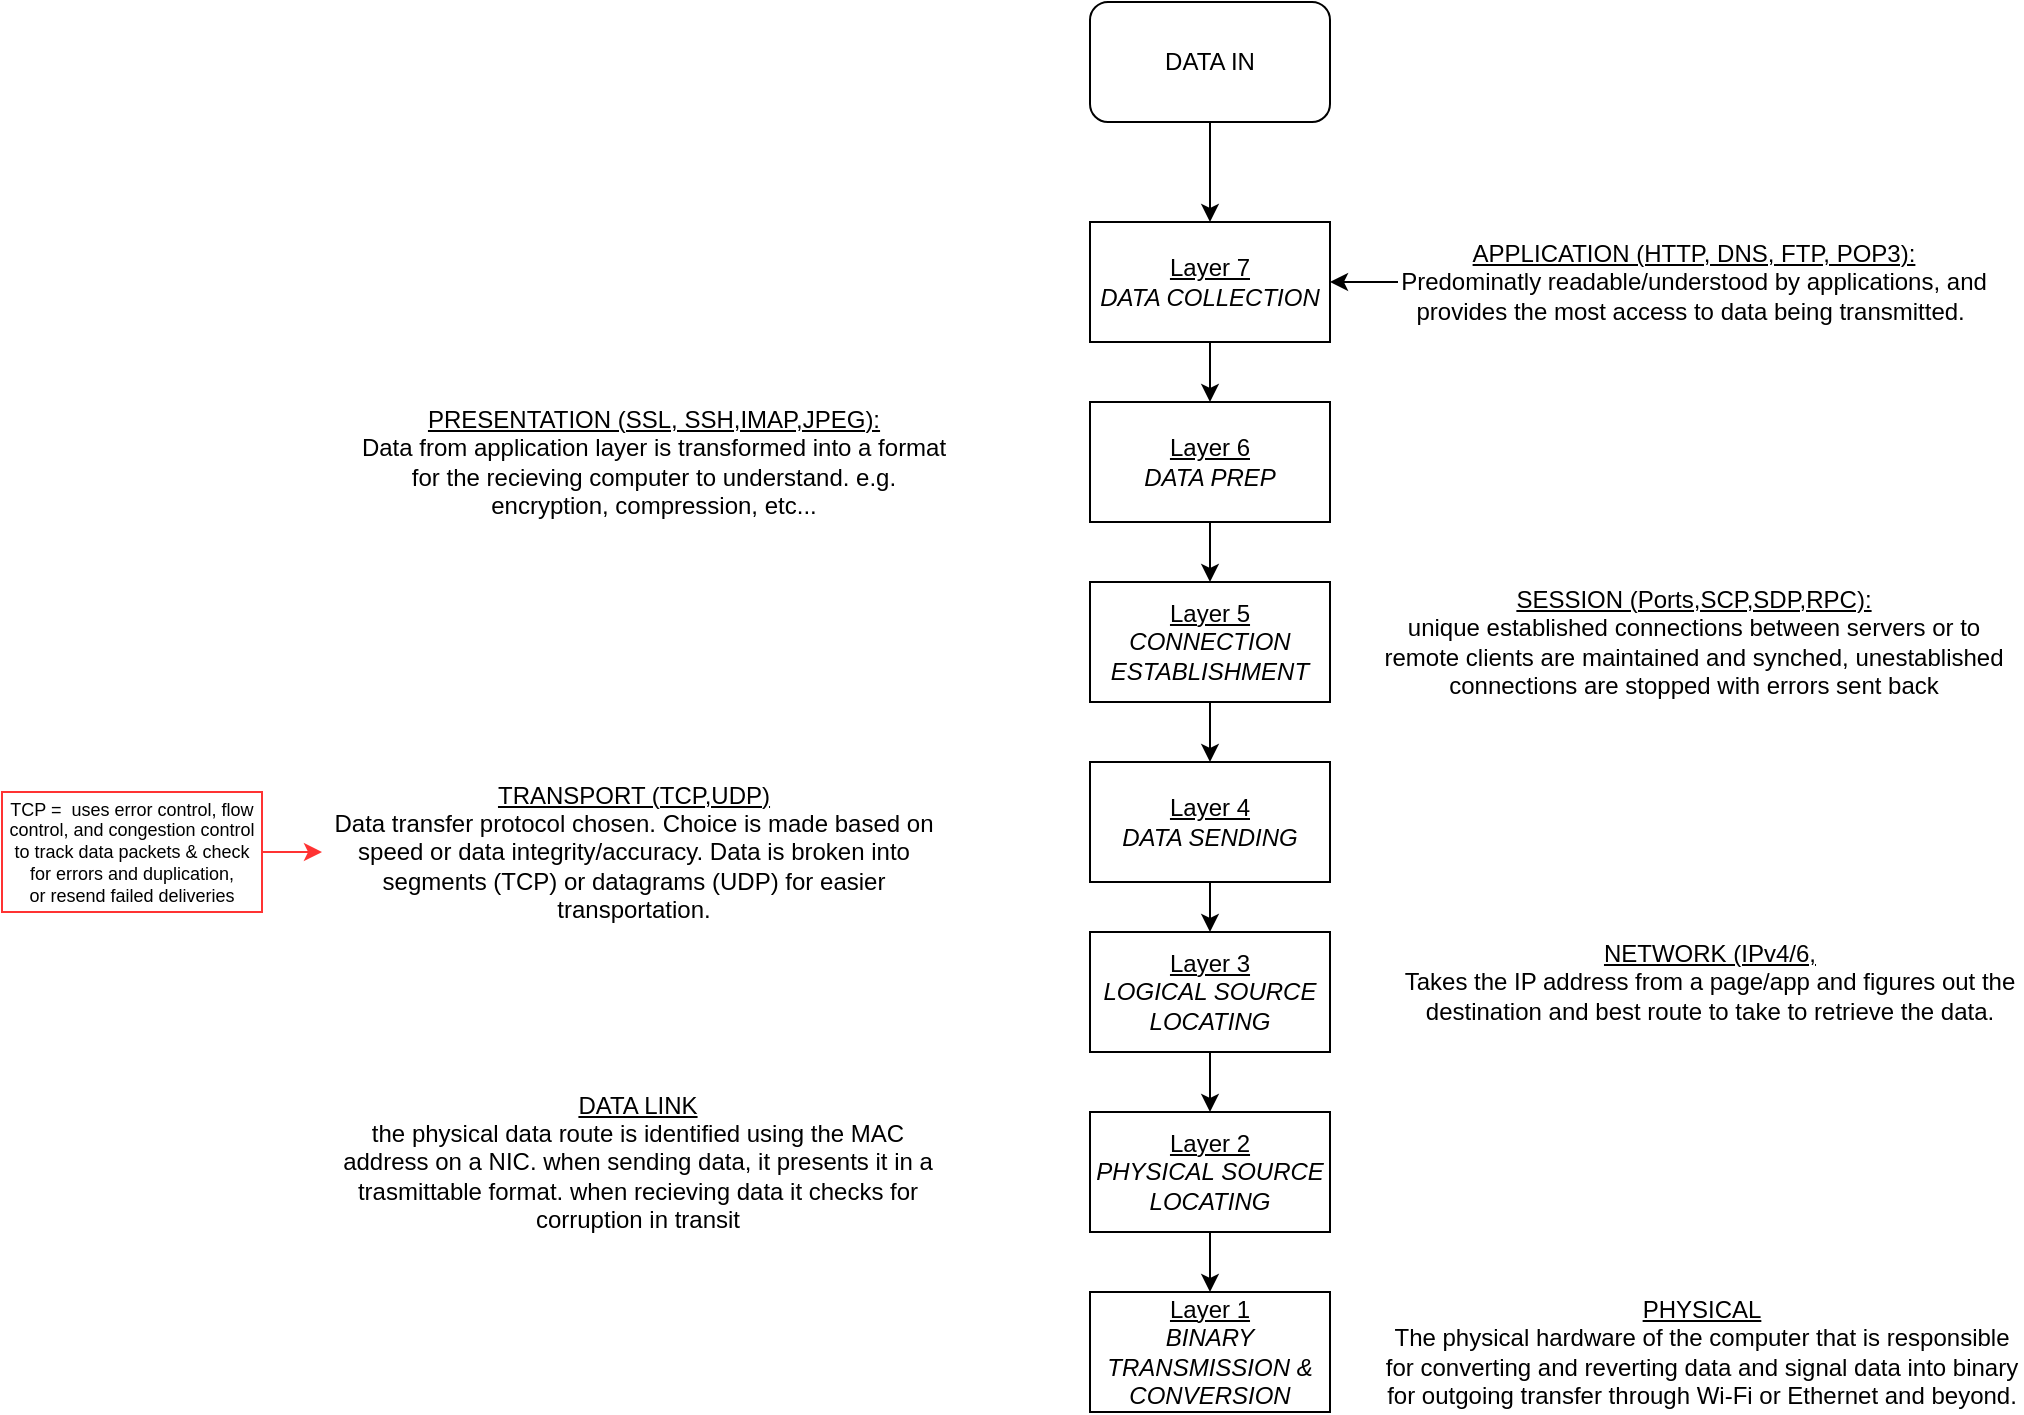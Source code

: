<mxfile version="20.4.0" type="github">
  <diagram id="JPbicAEQHTox4qRCIqny" name="Page-1">
    <mxGraphModel dx="1645" dy="322" grid="1" gridSize="10" guides="1" tooltips="1" connect="1" arrows="1" fold="1" page="1" pageScale="1" pageWidth="827" pageHeight="1169" math="0" shadow="0">
      <root>
        <mxCell id="0" />
        <mxCell id="1" parent="0" />
        <mxCell id="TsHt6xNvjq6FOF1HK5rZ-11" style="edgeStyle=orthogonalEdgeStyle;rounded=0;orthogonalLoop=1;jettySize=auto;html=1;exitX=0.5;exitY=1;exitDx=0;exitDy=0;entryX=0.5;entryY=0;entryDx=0;entryDy=0;" edge="1" parent="1" source="TsHt6xNvjq6FOF1HK5rZ-1" target="TsHt6xNvjq6FOF1HK5rZ-5">
          <mxGeometry relative="1" as="geometry" />
        </mxCell>
        <mxCell id="TsHt6xNvjq6FOF1HK5rZ-1" value="&lt;u&gt;Layer 7&lt;br&gt;&lt;/u&gt;&lt;i&gt;DATA COLLECTION&lt;/i&gt;" style="rounded=0;whiteSpace=wrap;html=1;" vertex="1" parent="1">
          <mxGeometry x="344" y="140" width="120" height="60" as="geometry" />
        </mxCell>
        <mxCell id="TsHt6xNvjq6FOF1HK5rZ-4" style="edgeStyle=orthogonalEdgeStyle;rounded=0;orthogonalLoop=1;jettySize=auto;html=1;exitX=0.5;exitY=1;exitDx=0;exitDy=0;entryX=0.5;entryY=0;entryDx=0;entryDy=0;" edge="1" parent="1" source="TsHt6xNvjq6FOF1HK5rZ-2" target="TsHt6xNvjq6FOF1HK5rZ-1">
          <mxGeometry relative="1" as="geometry" />
        </mxCell>
        <mxCell id="TsHt6xNvjq6FOF1HK5rZ-2" value="DATA IN" style="rounded=1;whiteSpace=wrap;html=1;" vertex="1" parent="1">
          <mxGeometry x="344" y="30" width="120" height="60" as="geometry" />
        </mxCell>
        <mxCell id="TsHt6xNvjq6FOF1HK5rZ-12" style="edgeStyle=orthogonalEdgeStyle;rounded=0;orthogonalLoop=1;jettySize=auto;html=1;exitX=0.5;exitY=1;exitDx=0;exitDy=0;entryX=0.5;entryY=0;entryDx=0;entryDy=0;" edge="1" parent="1" source="TsHt6xNvjq6FOF1HK5rZ-5" target="TsHt6xNvjq6FOF1HK5rZ-6">
          <mxGeometry relative="1" as="geometry" />
        </mxCell>
        <mxCell id="TsHt6xNvjq6FOF1HK5rZ-5" value="&lt;u&gt;Layer 6&lt;br&gt;&lt;/u&gt;&lt;i&gt;DATA PREP&lt;/i&gt;" style="rounded=0;whiteSpace=wrap;html=1;" vertex="1" parent="1">
          <mxGeometry x="344" y="230" width="120" height="60" as="geometry" />
        </mxCell>
        <mxCell id="TsHt6xNvjq6FOF1HK5rZ-13" style="edgeStyle=orthogonalEdgeStyle;rounded=0;orthogonalLoop=1;jettySize=auto;html=1;exitX=0.5;exitY=1;exitDx=0;exitDy=0;entryX=0.5;entryY=0;entryDx=0;entryDy=0;" edge="1" parent="1" source="TsHt6xNvjq6FOF1HK5rZ-6" target="TsHt6xNvjq6FOF1HK5rZ-7">
          <mxGeometry relative="1" as="geometry" />
        </mxCell>
        <mxCell id="TsHt6xNvjq6FOF1HK5rZ-6" value="&lt;u&gt;Layer 5&lt;br&gt;&lt;/u&gt;&lt;i&gt;CONNECTION ESTABLISHMENT&lt;/i&gt;" style="rounded=0;whiteSpace=wrap;html=1;" vertex="1" parent="1">
          <mxGeometry x="344" y="320" width="120" height="60" as="geometry" />
        </mxCell>
        <mxCell id="TsHt6xNvjq6FOF1HK5rZ-14" style="edgeStyle=orthogonalEdgeStyle;rounded=0;orthogonalLoop=1;jettySize=auto;html=1;exitX=0.5;exitY=1;exitDx=0;exitDy=0;entryX=0.5;entryY=0;entryDx=0;entryDy=0;" edge="1" parent="1" source="TsHt6xNvjq6FOF1HK5rZ-7" target="TsHt6xNvjq6FOF1HK5rZ-8">
          <mxGeometry relative="1" as="geometry" />
        </mxCell>
        <mxCell id="TsHt6xNvjq6FOF1HK5rZ-7" value="&lt;u&gt;Layer 4&lt;br&gt;&lt;/u&gt;&lt;i&gt;DATA SENDING&lt;/i&gt;" style="rounded=0;whiteSpace=wrap;html=1;" vertex="1" parent="1">
          <mxGeometry x="344" y="410" width="120" height="60" as="geometry" />
        </mxCell>
        <mxCell id="TsHt6xNvjq6FOF1HK5rZ-15" style="edgeStyle=orthogonalEdgeStyle;rounded=0;orthogonalLoop=1;jettySize=auto;html=1;exitX=0.5;exitY=1;exitDx=0;exitDy=0;entryX=0.5;entryY=0;entryDx=0;entryDy=0;" edge="1" parent="1" source="TsHt6xNvjq6FOF1HK5rZ-8" target="TsHt6xNvjq6FOF1HK5rZ-9">
          <mxGeometry relative="1" as="geometry" />
        </mxCell>
        <mxCell id="TsHt6xNvjq6FOF1HK5rZ-8" value="&lt;u&gt;Layer 3&lt;br&gt;&lt;/u&gt;&lt;i&gt;LOGICAL SOURCE LOCATING&lt;/i&gt;" style="rounded=0;whiteSpace=wrap;html=1;" vertex="1" parent="1">
          <mxGeometry x="344" y="495" width="120" height="60" as="geometry" />
        </mxCell>
        <mxCell id="TsHt6xNvjq6FOF1HK5rZ-16" style="edgeStyle=orthogonalEdgeStyle;rounded=0;orthogonalLoop=1;jettySize=auto;html=1;exitX=0.5;exitY=1;exitDx=0;exitDy=0;entryX=0.5;entryY=0;entryDx=0;entryDy=0;" edge="1" parent="1" source="TsHt6xNvjq6FOF1HK5rZ-9" target="TsHt6xNvjq6FOF1HK5rZ-10">
          <mxGeometry relative="1" as="geometry" />
        </mxCell>
        <mxCell id="TsHt6xNvjq6FOF1HK5rZ-9" value="&lt;u&gt;Layer 2&lt;br&gt;&lt;/u&gt;&lt;i&gt;PHYSICAL SOURCE LOCATING&lt;/i&gt;" style="rounded=0;whiteSpace=wrap;html=1;" vertex="1" parent="1">
          <mxGeometry x="344" y="585" width="120" height="60" as="geometry" />
        </mxCell>
        <mxCell id="TsHt6xNvjq6FOF1HK5rZ-10" value="&lt;u&gt;Layer 1&lt;/u&gt;&lt;br&gt;&lt;i&gt;BINARY TRANSMISSION &amp;amp; CONVERSION&lt;/i&gt;" style="rounded=0;whiteSpace=wrap;html=1;" vertex="1" parent="1">
          <mxGeometry x="344" y="675" width="120" height="60" as="geometry" />
        </mxCell>
        <mxCell id="TsHt6xNvjq6FOF1HK5rZ-19" style="edgeStyle=orthogonalEdgeStyle;rounded=0;orthogonalLoop=1;jettySize=auto;html=1;exitX=0;exitY=0.5;exitDx=0;exitDy=0;entryX=1;entryY=0.5;entryDx=0;entryDy=0;" edge="1" parent="1" source="TsHt6xNvjq6FOF1HK5rZ-17" target="TsHt6xNvjq6FOF1HK5rZ-1">
          <mxGeometry relative="1" as="geometry" />
        </mxCell>
        <mxCell id="TsHt6xNvjq6FOF1HK5rZ-17" value="&lt;u&gt;APPLICATION (HTTP, DNS, FTP, POP3):&lt;br&gt;&lt;/u&gt;Predominatly readable/understood by applications, and provides the most access to data being transmitted.&amp;nbsp;" style="text;html=1;strokeColor=none;fillColor=none;align=center;verticalAlign=middle;whiteSpace=wrap;rounded=0;" vertex="1" parent="1">
          <mxGeometry x="498" y="140" width="296" height="60" as="geometry" />
        </mxCell>
        <mxCell id="TsHt6xNvjq6FOF1HK5rZ-18" value="&lt;u&gt;PRESENTATION (SSL, SSH,IMAP,JPEG):&lt;br&gt;&lt;/u&gt;Data from application layer is transformed into a format for the recieving computer to understand. e.g. encryption, compression, etc..." style="text;html=1;strokeColor=none;fillColor=none;align=center;verticalAlign=middle;whiteSpace=wrap;rounded=0;" vertex="1" parent="1">
          <mxGeometry x="-22" y="230" width="296" height="60" as="geometry" />
        </mxCell>
        <mxCell id="TsHt6xNvjq6FOF1HK5rZ-21" value="&lt;u&gt;SESSION (Ports,SCP,SDP,RPC):&lt;br&gt;&lt;/u&gt;unique established connections between servers or to remote clients are maintained and synched, unestablished connections are stopped with errors sent back" style="text;html=1;strokeColor=none;fillColor=none;align=center;verticalAlign=middle;whiteSpace=wrap;rounded=0;" vertex="1" parent="1">
          <mxGeometry x="490" y="320" width="312" height="60" as="geometry" />
        </mxCell>
        <mxCell id="TsHt6xNvjq6FOF1HK5rZ-24" value="&lt;u&gt;TRANSPORT (TCP,UDP)&lt;br&gt;&lt;/u&gt;Data transfer protocol chosen. Choice is made based on speed or data integrity/accuracy. Data is broken into segments (TCP) or datagrams (UDP) for easier transportation." style="text;html=1;strokeColor=none;fillColor=none;align=center;verticalAlign=middle;whiteSpace=wrap;rounded=0;" vertex="1" parent="1">
          <mxGeometry x="-40" y="410" width="312" height="90" as="geometry" />
        </mxCell>
        <mxCell id="TsHt6xNvjq6FOF1HK5rZ-25" value="&lt;u&gt;NETWORK (IPv4/6,&lt;/u&gt;&lt;br&gt;Takes the IP address from a page/app and figures out the destination and best route to take to retrieve the data." style="text;html=1;strokeColor=none;fillColor=none;align=center;verticalAlign=middle;whiteSpace=wrap;rounded=0;" vertex="1" parent="1">
          <mxGeometry x="498" y="490" width="312" height="60" as="geometry" />
        </mxCell>
        <mxCell id="TsHt6xNvjq6FOF1HK5rZ-26" value="&lt;u&gt;DATA LINK&lt;/u&gt;&lt;br&gt;the physical data route is identified using the MAC address on a NIC. when sending data, it presents it in a trasmittable format. when recieving data it checks for corruption in transit" style="text;html=1;strokeColor=none;fillColor=none;align=center;verticalAlign=middle;whiteSpace=wrap;rounded=0;" vertex="1" parent="1">
          <mxGeometry x="-38" y="580" width="312" height="60" as="geometry" />
        </mxCell>
        <mxCell id="TsHt6xNvjq6FOF1HK5rZ-27" value="&lt;u&gt;PHYSICAL&lt;/u&gt;&lt;br&gt;The physical hardware of the computer that is responsible for converting and reverting data and signal data into binary for outgoing transfer through Wi-Fi or Ethernet and beyond." style="text;html=1;strokeColor=none;fillColor=none;align=center;verticalAlign=middle;whiteSpace=wrap;rounded=0;" vertex="1" parent="1">
          <mxGeometry x="490" y="675" width="320" height="60" as="geometry" />
        </mxCell>
        <mxCell id="TsHt6xNvjq6FOF1HK5rZ-33" style="edgeStyle=orthogonalEdgeStyle;rounded=0;orthogonalLoop=1;jettySize=auto;html=1;exitX=1;exitY=0.5;exitDx=0;exitDy=0;entryX=0;entryY=0.5;entryDx=0;entryDy=0;fontSize=9;strokeColor=#FF3333;" edge="1" parent="1" source="TsHt6xNvjq6FOF1HK5rZ-31" target="TsHt6xNvjq6FOF1HK5rZ-24">
          <mxGeometry relative="1" as="geometry" />
        </mxCell>
        <mxCell id="TsHt6xNvjq6FOF1HK5rZ-31" value="TCP =&amp;nbsp; uses error control, flow control, and congestion&amp;nbsp;control to track data packets &amp;amp;&amp;nbsp;check for errors and duplication, or&amp;nbsp;resend failed deliveries" style="rounded=0;whiteSpace=wrap;html=1;fontSize=9;strokeColor=#FF3333;" vertex="1" parent="1">
          <mxGeometry x="-200" y="425" width="130" height="60" as="geometry" />
        </mxCell>
      </root>
    </mxGraphModel>
  </diagram>
</mxfile>
